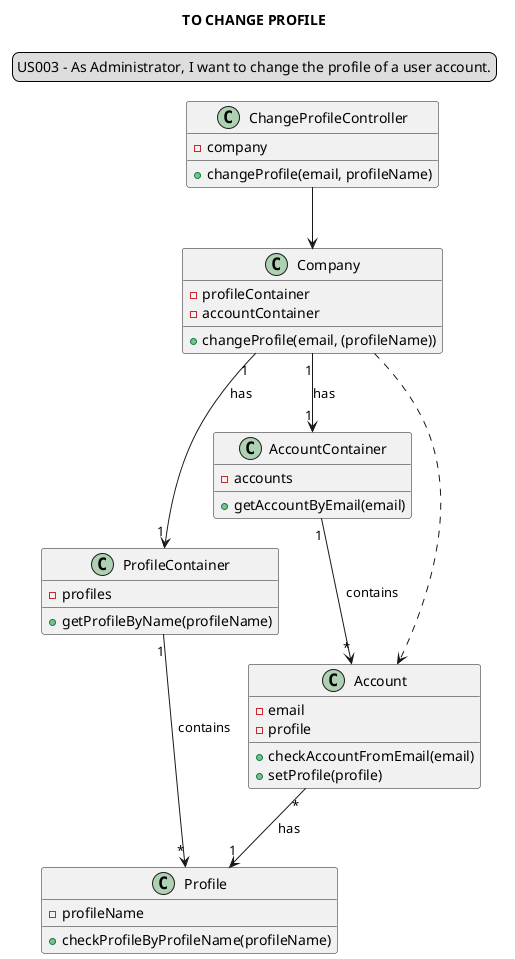 @startuml

skinparam sequenceMessageAlign center
title TO CHANGE PROFILE
legend top
US003 - As Administrator, I want to change the profile of a user account.
end legend

class ChangeProfileController {
-company
+changeProfile(email, profileName)
}

class Company {
-profileContainer
-accountContainer
+changeProfile(email, (profileName))
}

class ProfileContainer {
-profiles
+getProfileByName(profileName)
}

class AccountContainer {
-accounts
+getAccountByEmail(email)
}

class Account{
-email
-profile
+checkAccountFromEmail(email)
+setProfile(profile)
}

class Profile{
-profileName
+ checkProfileByProfileName(profileName)
}


ChangeProfileController --> Company
Company "1"-->"1" AccountContainer: has
Company "1"-->"1" ProfileContainer: has
Company ..> Account
AccountContainer "1"-->"*" Account: contains
ProfileContainer "1"-->"*" Profile: contains
Account "*"-->"1" Profile: has

@enduml
